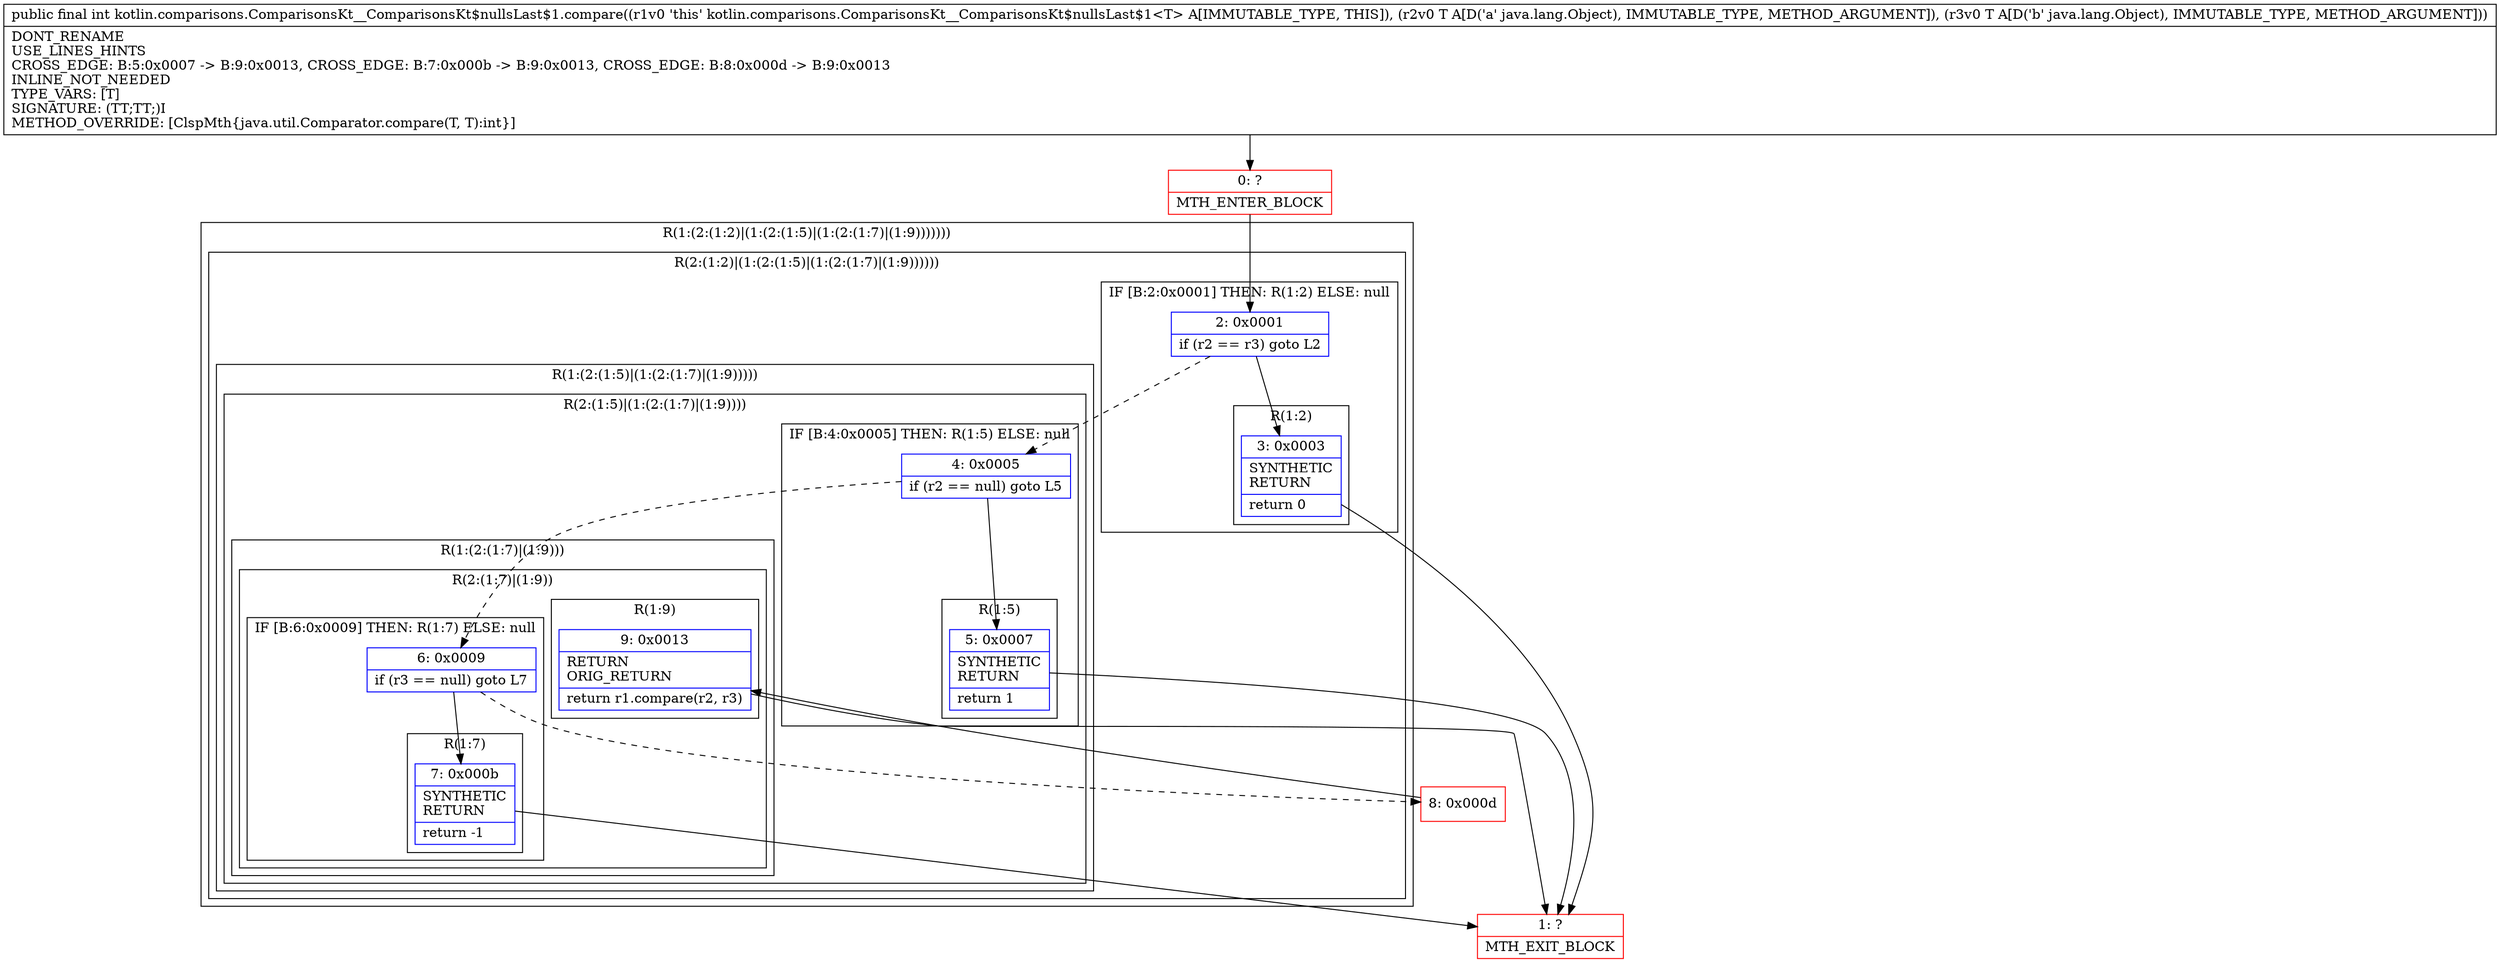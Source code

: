 digraph "CFG forkotlin.comparisons.ComparisonsKt__ComparisonsKt$nullsLast$1.compare(Ljava\/lang\/Object;Ljava\/lang\/Object;)I" {
subgraph cluster_Region_1585417008 {
label = "R(1:(2:(1:2)|(1:(2:(1:5)|(1:(2:(1:7)|(1:9)))))))";
node [shape=record,color=blue];
subgraph cluster_Region_539951702 {
label = "R(2:(1:2)|(1:(2:(1:5)|(1:(2:(1:7)|(1:9))))))";
node [shape=record,color=blue];
subgraph cluster_IfRegion_307848810 {
label = "IF [B:2:0x0001] THEN: R(1:2) ELSE: null";
node [shape=record,color=blue];
Node_2 [shape=record,label="{2\:\ 0x0001|if (r2 == r3) goto L2\l}"];
subgraph cluster_Region_1828903256 {
label = "R(1:2)";
node [shape=record,color=blue];
Node_3 [shape=record,label="{3\:\ 0x0003|SYNTHETIC\lRETURN\l|return 0\l}"];
}
}
subgraph cluster_Region_1325857219 {
label = "R(1:(2:(1:5)|(1:(2:(1:7)|(1:9)))))";
node [shape=record,color=blue];
subgraph cluster_Region_392396743 {
label = "R(2:(1:5)|(1:(2:(1:7)|(1:9))))";
node [shape=record,color=blue];
subgraph cluster_IfRegion_1322262903 {
label = "IF [B:4:0x0005] THEN: R(1:5) ELSE: null";
node [shape=record,color=blue];
Node_4 [shape=record,label="{4\:\ 0x0005|if (r2 == null) goto L5\l}"];
subgraph cluster_Region_895740396 {
label = "R(1:5)";
node [shape=record,color=blue];
Node_5 [shape=record,label="{5\:\ 0x0007|SYNTHETIC\lRETURN\l|return 1\l}"];
}
}
subgraph cluster_Region_1305728610 {
label = "R(1:(2:(1:7)|(1:9)))";
node [shape=record,color=blue];
subgraph cluster_Region_1094849880 {
label = "R(2:(1:7)|(1:9))";
node [shape=record,color=blue];
subgraph cluster_IfRegion_248926110 {
label = "IF [B:6:0x0009] THEN: R(1:7) ELSE: null";
node [shape=record,color=blue];
Node_6 [shape=record,label="{6\:\ 0x0009|if (r3 == null) goto L7\l}"];
subgraph cluster_Region_609286945 {
label = "R(1:7)";
node [shape=record,color=blue];
Node_7 [shape=record,label="{7\:\ 0x000b|SYNTHETIC\lRETURN\l|return \-1\l}"];
}
}
subgraph cluster_Region_2002999567 {
label = "R(1:9)";
node [shape=record,color=blue];
Node_9 [shape=record,label="{9\:\ 0x0013|RETURN\lORIG_RETURN\l|return r1.compare(r2, r3)\l}"];
}
}
}
}
}
}
}
Node_0 [shape=record,color=red,label="{0\:\ ?|MTH_ENTER_BLOCK\l}"];
Node_1 [shape=record,color=red,label="{1\:\ ?|MTH_EXIT_BLOCK\l}"];
Node_8 [shape=record,color=red,label="{8\:\ 0x000d}"];
MethodNode[shape=record,label="{public final int kotlin.comparisons.ComparisonsKt__ComparisonsKt$nullsLast$1.compare((r1v0 'this' kotlin.comparisons.ComparisonsKt__ComparisonsKt$nullsLast$1\<T\> A[IMMUTABLE_TYPE, THIS]), (r2v0 T A[D('a' java.lang.Object), IMMUTABLE_TYPE, METHOD_ARGUMENT]), (r3v0 T A[D('b' java.lang.Object), IMMUTABLE_TYPE, METHOD_ARGUMENT]))  | DONT_RENAME\lUSE_LINES_HINTS\lCROSS_EDGE: B:5:0x0007 \-\> B:9:0x0013, CROSS_EDGE: B:7:0x000b \-\> B:9:0x0013, CROSS_EDGE: B:8:0x000d \-\> B:9:0x0013\lINLINE_NOT_NEEDED\lTYPE_VARS: [T]\lSIGNATURE: (TT;TT;)I\lMETHOD_OVERRIDE: [ClspMth\{java.util.Comparator.compare(T, T):int\}]\l}"];
MethodNode -> Node_0;Node_2 -> Node_3;
Node_2 -> Node_4[style=dashed];
Node_3 -> Node_1;
Node_4 -> Node_5;
Node_4 -> Node_6[style=dashed];
Node_5 -> Node_1;
Node_6 -> Node_7;
Node_6 -> Node_8[style=dashed];
Node_7 -> Node_1;
Node_9 -> Node_1;
Node_0 -> Node_2;
Node_8 -> Node_9;
}

